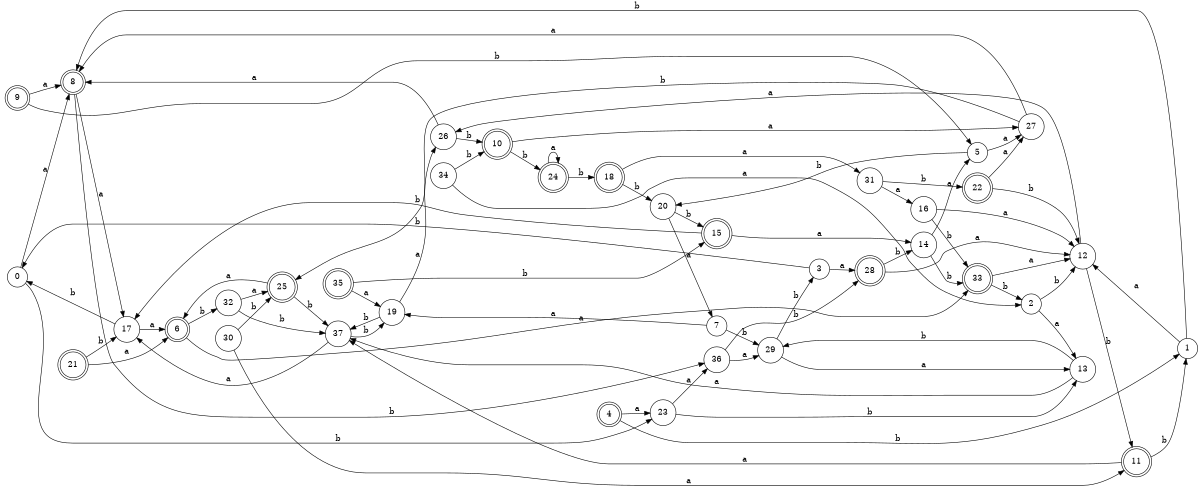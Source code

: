 digraph n31_4 {
__start0 [label="" shape="none"];

rankdir=LR;
size="8,5";

s0 [style="filled", color="black", fillcolor="white" shape="circle", label="0"];
s1 [style="filled", color="black", fillcolor="white" shape="circle", label="1"];
s2 [style="filled", color="black", fillcolor="white" shape="circle", label="2"];
s3 [style="filled", color="black", fillcolor="white" shape="circle", label="3"];
s4 [style="rounded,filled", color="black", fillcolor="white" shape="doublecircle", label="4"];
s5 [style="filled", color="black", fillcolor="white" shape="circle", label="5"];
s6 [style="rounded,filled", color="black", fillcolor="white" shape="doublecircle", label="6"];
s7 [style="filled", color="black", fillcolor="white" shape="circle", label="7"];
s8 [style="rounded,filled", color="black", fillcolor="white" shape="doublecircle", label="8"];
s9 [style="rounded,filled", color="black", fillcolor="white" shape="doublecircle", label="9"];
s10 [style="rounded,filled", color="black", fillcolor="white" shape="doublecircle", label="10"];
s11 [style="rounded,filled", color="black", fillcolor="white" shape="doublecircle", label="11"];
s12 [style="filled", color="black", fillcolor="white" shape="circle", label="12"];
s13 [style="filled", color="black", fillcolor="white" shape="circle", label="13"];
s14 [style="filled", color="black", fillcolor="white" shape="circle", label="14"];
s15 [style="rounded,filled", color="black", fillcolor="white" shape="doublecircle", label="15"];
s16 [style="filled", color="black", fillcolor="white" shape="circle", label="16"];
s17 [style="filled", color="black", fillcolor="white" shape="circle", label="17"];
s18 [style="rounded,filled", color="black", fillcolor="white" shape="doublecircle", label="18"];
s19 [style="filled", color="black", fillcolor="white" shape="circle", label="19"];
s20 [style="filled", color="black", fillcolor="white" shape="circle", label="20"];
s21 [style="rounded,filled", color="black", fillcolor="white" shape="doublecircle", label="21"];
s22 [style="rounded,filled", color="black", fillcolor="white" shape="doublecircle", label="22"];
s23 [style="filled", color="black", fillcolor="white" shape="circle", label="23"];
s24 [style="rounded,filled", color="black", fillcolor="white" shape="doublecircle", label="24"];
s25 [style="rounded,filled", color="black", fillcolor="white" shape="doublecircle", label="25"];
s26 [style="filled", color="black", fillcolor="white" shape="circle", label="26"];
s27 [style="filled", color="black", fillcolor="white" shape="circle", label="27"];
s28 [style="rounded,filled", color="black", fillcolor="white" shape="doublecircle", label="28"];
s29 [style="filled", color="black", fillcolor="white" shape="circle", label="29"];
s30 [style="filled", color="black", fillcolor="white" shape="circle", label="30"];
s31 [style="filled", color="black", fillcolor="white" shape="circle", label="31"];
s32 [style="filled", color="black", fillcolor="white" shape="circle", label="32"];
s33 [style="rounded,filled", color="black", fillcolor="white" shape="doublecircle", label="33"];
s34 [style="filled", color="black", fillcolor="white" shape="circle", label="34"];
s35 [style="rounded,filled", color="black", fillcolor="white" shape="doublecircle", label="35"];
s36 [style="filled", color="black", fillcolor="white" shape="circle", label="36"];
s37 [style="filled", color="black", fillcolor="white" shape="circle", label="37"];
s0 -> s8 [label="a"];
s0 -> s23 [label="b"];
s1 -> s12 [label="a"];
s1 -> s8 [label="b"];
s2 -> s13 [label="a"];
s2 -> s12 [label="b"];
s3 -> s28 [label="a"];
s3 -> s0 [label="b"];
s4 -> s23 [label="a"];
s4 -> s1 [label="b"];
s5 -> s27 [label="a"];
s5 -> s20 [label="b"];
s6 -> s33 [label="a"];
s6 -> s32 [label="b"];
s7 -> s19 [label="a"];
s7 -> s29 [label="b"];
s8 -> s17 [label="a"];
s8 -> s36 [label="b"];
s9 -> s8 [label="a"];
s9 -> s5 [label="b"];
s10 -> s27 [label="a"];
s10 -> s24 [label="b"];
s11 -> s37 [label="a"];
s11 -> s1 [label="b"];
s12 -> s26 [label="a"];
s12 -> s11 [label="b"];
s13 -> s37 [label="a"];
s13 -> s29 [label="b"];
s14 -> s5 [label="a"];
s14 -> s33 [label="b"];
s15 -> s14 [label="a"];
s15 -> s17 [label="b"];
s16 -> s12 [label="a"];
s16 -> s33 [label="b"];
s17 -> s6 [label="a"];
s17 -> s0 [label="b"];
s18 -> s31 [label="a"];
s18 -> s20 [label="b"];
s19 -> s26 [label="a"];
s19 -> s37 [label="b"];
s20 -> s7 [label="a"];
s20 -> s15 [label="b"];
s21 -> s6 [label="a"];
s21 -> s17 [label="b"];
s22 -> s27 [label="a"];
s22 -> s12 [label="b"];
s23 -> s36 [label="a"];
s23 -> s13 [label="b"];
s24 -> s24 [label="a"];
s24 -> s18 [label="b"];
s25 -> s6 [label="a"];
s25 -> s37 [label="b"];
s26 -> s8 [label="a"];
s26 -> s10 [label="b"];
s27 -> s8 [label="a"];
s27 -> s25 [label="b"];
s28 -> s12 [label="a"];
s28 -> s14 [label="b"];
s29 -> s13 [label="a"];
s29 -> s3 [label="b"];
s30 -> s11 [label="a"];
s30 -> s25 [label="b"];
s31 -> s16 [label="a"];
s31 -> s22 [label="b"];
s32 -> s25 [label="a"];
s32 -> s37 [label="b"];
s33 -> s12 [label="a"];
s33 -> s2 [label="b"];
s34 -> s2 [label="a"];
s34 -> s10 [label="b"];
s35 -> s19 [label="a"];
s35 -> s15 [label="b"];
s36 -> s29 [label="a"];
s36 -> s28 [label="b"];
s37 -> s17 [label="a"];
s37 -> s19 [label="b"];

}